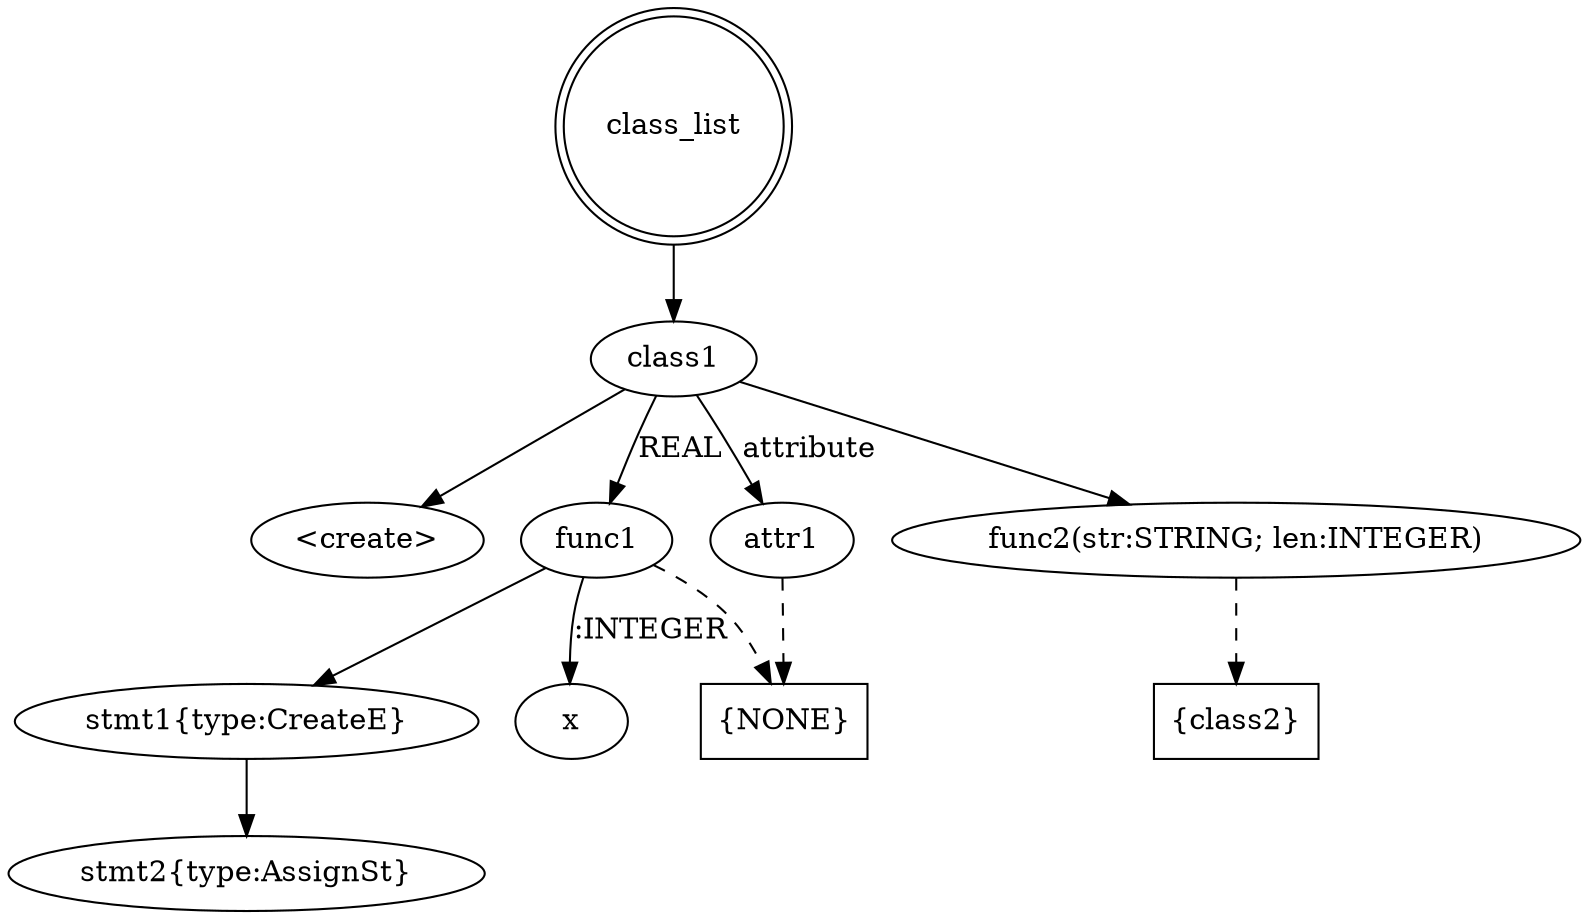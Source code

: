 digraph a{

//----Корень
class_list[shape=doublecircle]
1[label="class1"]
class_list -> 1

//----Конструктор
2[label="<create>"]
1->2

//----Область видимости
3[label="{NONE}" shape=box]
6[label="{class2}" shape=box]

//----Функции
4[label="func1"]
5[label="func2(str:STRING; len:INTEGER)"]

1->4[label="REAL"]
4->3[style=dashed]

1->5[label=""]
5->6[style=dashed]

//локалки
7[label="x"]

4->7[label=":INTEGER"]

//тело func1
8[label="stmt1{type:CreateE}"]
9[label="stmt2{type:AssignSt}"]
4->8->9

//----Атрибут
10[label="attr1"]
1->10[label="attribute"]
10->3[style=dashed]
}